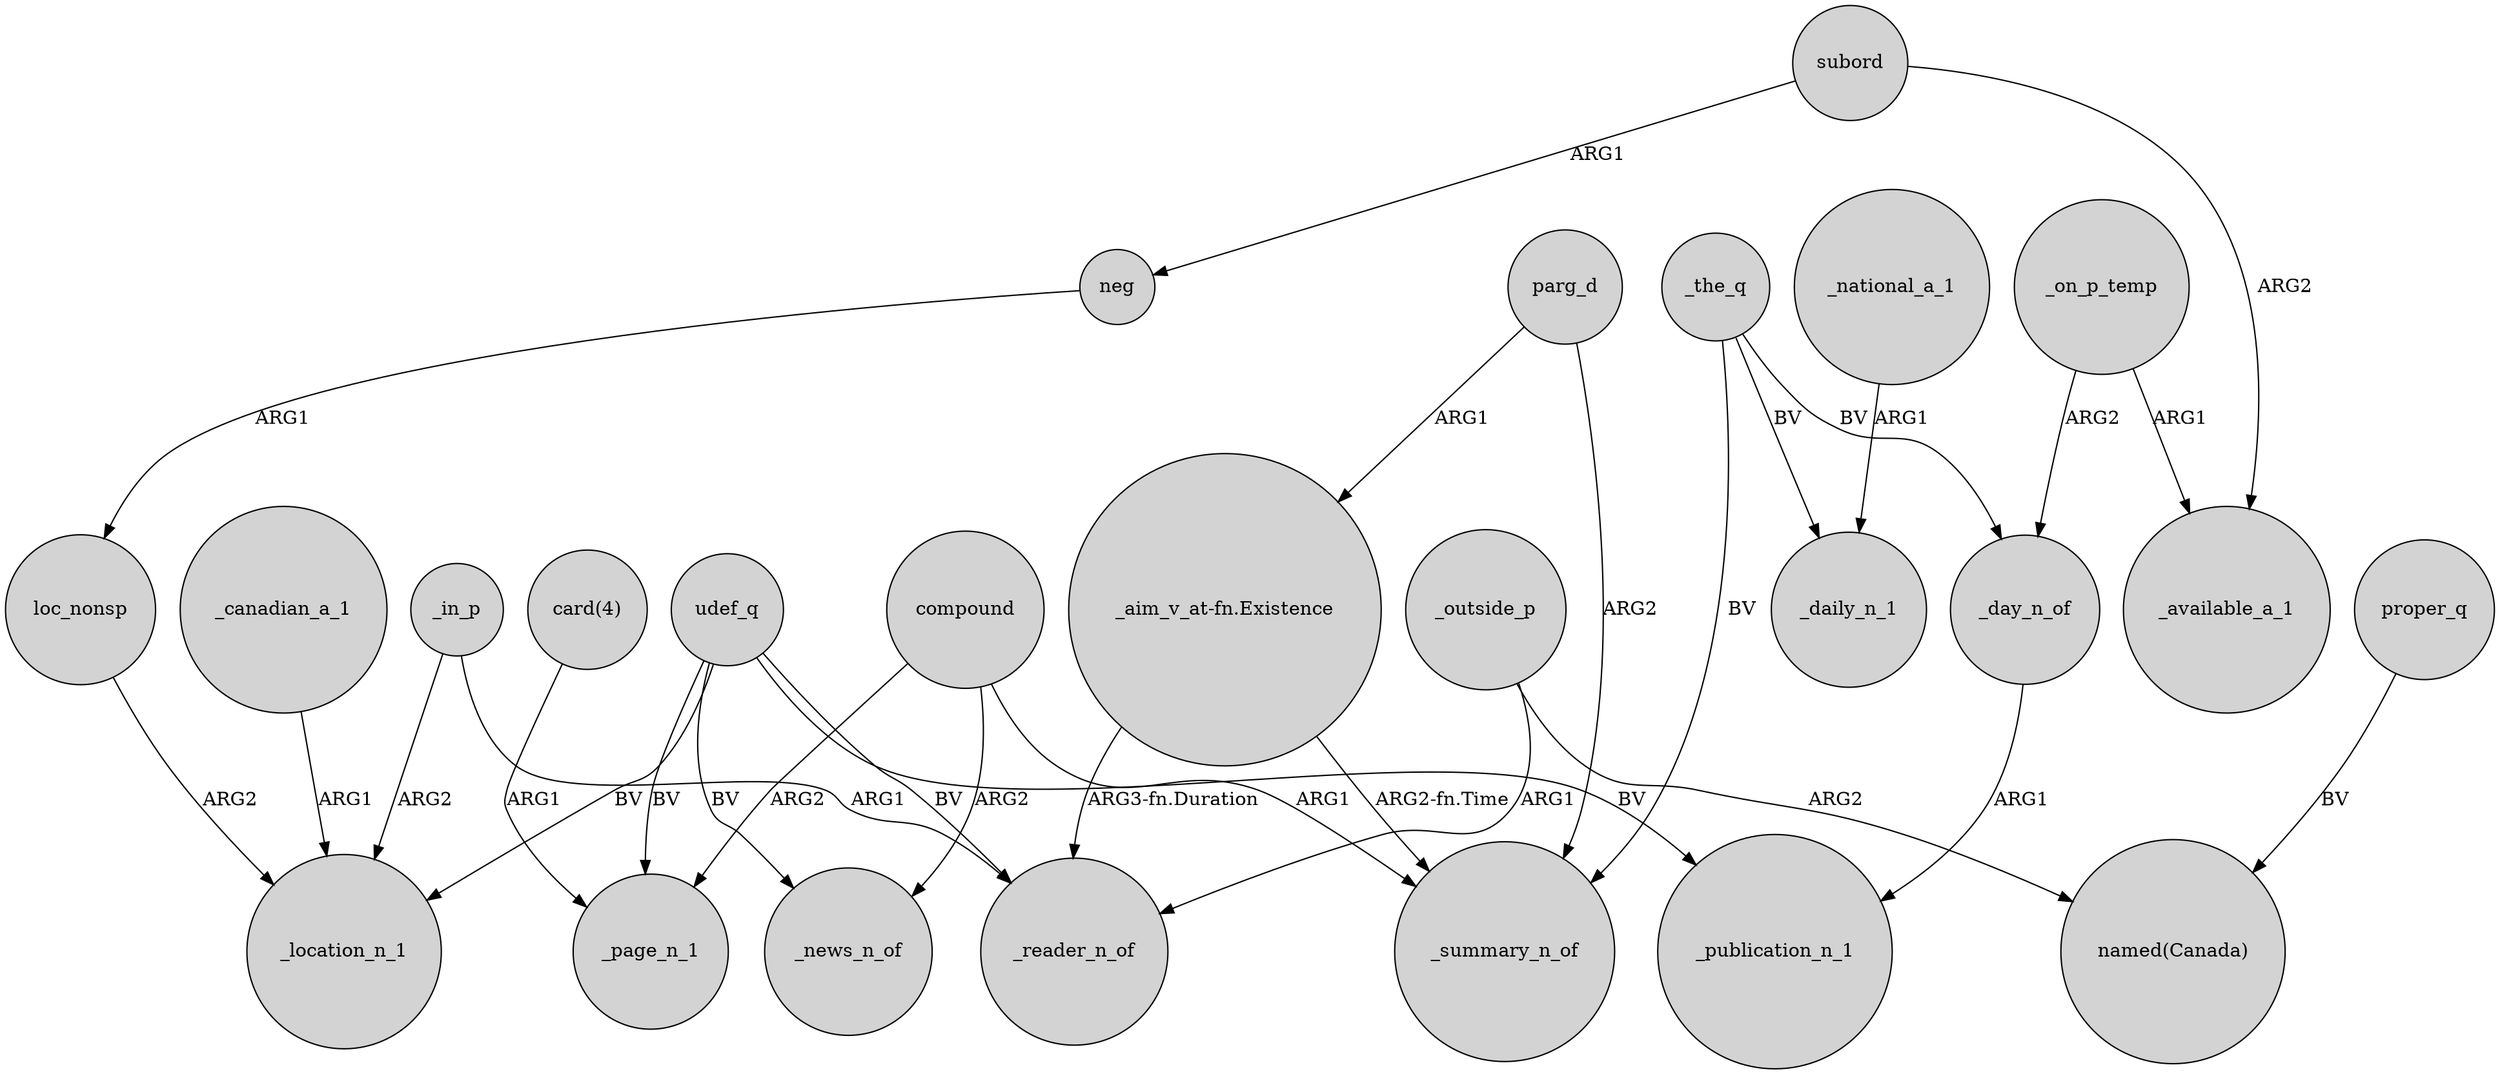 digraph {
	node [shape=circle style=filled]
	_canadian_a_1 -> _location_n_1 [label=ARG1]
	udef_q -> _news_n_of [label=BV]
	_in_p -> _location_n_1 [label=ARG2]
	compound -> _summary_n_of [label=ARG1]
	udef_q -> _location_n_1 [label=BV]
	_outside_p -> _reader_n_of [label=ARG1]
	udef_q -> _reader_n_of [label=BV]
	parg_d -> _summary_n_of [label=ARG2]
	_the_q -> _daily_n_1 [label=BV]
	loc_nonsp -> _location_n_1 [label=ARG2]
	"card(4)" -> _page_n_1 [label=ARG1]
	parg_d -> "_aim_v_at-fn.Existence" [label=ARG1]
	_in_p -> _reader_n_of [label=ARG1]
	_outside_p -> "named(Canada)" [label=ARG2]
	_the_q -> _day_n_of [label=BV]
	udef_q -> _publication_n_1 [label=BV]
	udef_q -> _page_n_1 [label=BV]
	subord -> _available_a_1 [label=ARG2]
	proper_q -> "named(Canada)" [label=BV]
	compound -> _news_n_of [label=ARG2]
	compound -> _page_n_1 [label=ARG2]
	_day_n_of -> _publication_n_1 [label=ARG1]
	_on_p_temp -> _available_a_1 [label=ARG1]
	_national_a_1 -> _daily_n_1 [label=ARG1]
	subord -> neg [label=ARG1]
	"_aim_v_at-fn.Existence" -> _summary_n_of [label="ARG2-fn.Time"]
	_on_p_temp -> _day_n_of [label=ARG2]
	"_aim_v_at-fn.Existence" -> _reader_n_of [label="ARG3-fn.Duration"]
	neg -> loc_nonsp [label=ARG1]
	_the_q -> _summary_n_of [label=BV]
}
